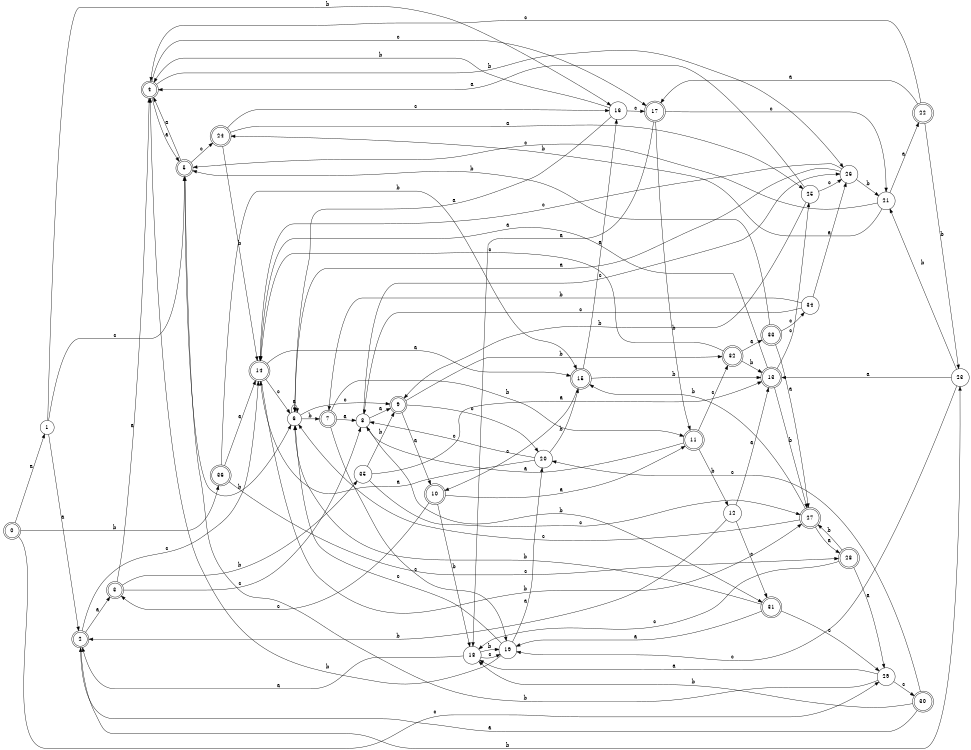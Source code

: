digraph n30_1 {
__start0 [label="" shape="none"];

rankdir=LR;
size="8,5";

s0 [style="rounded,filled", color="black", fillcolor="white" shape="doublecircle", label="0"];
s1 [style="filled", color="black", fillcolor="white" shape="circle", label="1"];
s2 [style="rounded,filled", color="black", fillcolor="white" shape="doublecircle", label="2"];
s3 [style="rounded,filled", color="black", fillcolor="white" shape="doublecircle", label="3"];
s4 [style="rounded,filled", color="black", fillcolor="white" shape="doublecircle", label="4"];
s5 [style="rounded,filled", color="black", fillcolor="white" shape="doublecircle", label="5"];
s6 [style="filled", color="black", fillcolor="white" shape="circle", label="6"];
s7 [style="rounded,filled", color="black", fillcolor="white" shape="doublecircle", label="7"];
s8 [style="filled", color="black", fillcolor="white" shape="circle", label="8"];
s9 [style="rounded,filled", color="black", fillcolor="white" shape="doublecircle", label="9"];
s10 [style="rounded,filled", color="black", fillcolor="white" shape="doublecircle", label="10"];
s11 [style="rounded,filled", color="black", fillcolor="white" shape="doublecircle", label="11"];
s12 [style="filled", color="black", fillcolor="white" shape="circle", label="12"];
s13 [style="rounded,filled", color="black", fillcolor="white" shape="doublecircle", label="13"];
s14 [style="rounded,filled", color="black", fillcolor="white" shape="doublecircle", label="14"];
s15 [style="rounded,filled", color="black", fillcolor="white" shape="doublecircle", label="15"];
s16 [style="filled", color="black", fillcolor="white" shape="circle", label="16"];
s17 [style="rounded,filled", color="black", fillcolor="white" shape="doublecircle", label="17"];
s18 [style="filled", color="black", fillcolor="white" shape="circle", label="18"];
s19 [style="filled", color="black", fillcolor="white" shape="circle", label="19"];
s20 [style="filled", color="black", fillcolor="white" shape="circle", label="20"];
s21 [style="filled", color="black", fillcolor="white" shape="circle", label="21"];
s22 [style="rounded,filled", color="black", fillcolor="white" shape="doublecircle", label="22"];
s23 [style="filled", color="black", fillcolor="white" shape="circle", label="23"];
s24 [style="rounded,filled", color="black", fillcolor="white" shape="doublecircle", label="24"];
s25 [style="filled", color="black", fillcolor="white" shape="circle", label="25"];
s26 [style="filled", color="black", fillcolor="white" shape="circle", label="26"];
s27 [style="rounded,filled", color="black", fillcolor="white" shape="doublecircle", label="27"];
s28 [style="rounded,filled", color="black", fillcolor="white" shape="doublecircle", label="28"];
s29 [style="filled", color="black", fillcolor="white" shape="circle", label="29"];
s30 [style="rounded,filled", color="black", fillcolor="white" shape="doublecircle", label="30"];
s31 [style="rounded,filled", color="black", fillcolor="white" shape="doublecircle", label="31"];
s32 [style="rounded,filled", color="black", fillcolor="white" shape="doublecircle", label="32"];
s33 [style="rounded,filled", color="black", fillcolor="white" shape="doublecircle", label="33"];
s34 [style="filled", color="black", fillcolor="white" shape="circle", label="34"];
s35 [style="filled", color="black", fillcolor="white" shape="circle", label="35"];
s36 [style="rounded,filled", color="black", fillcolor="white" shape="doublecircle", label="36"];
s0 -> s1 [label="a"];
s0 -> s36 [label="b"];
s0 -> s29 [label="c"];
s1 -> s2 [label="a"];
s1 -> s16 [label="b"];
s1 -> s5 [label="c"];
s2 -> s3 [label="a"];
s2 -> s23 [label="b"];
s2 -> s14 [label="c"];
s3 -> s4 [label="a"];
s3 -> s35 [label="b"];
s3 -> s8 [label="c"];
s4 -> s5 [label="a"];
s4 -> s26 [label="b"];
s4 -> s17 [label="c"];
s5 -> s4 [label="a"];
s5 -> s6 [label="b"];
s5 -> s24 [label="c"];
s6 -> s6 [label="a"];
s6 -> s7 [label="b"];
s6 -> s9 [label="c"];
s7 -> s8 [label="a"];
s7 -> s11 [label="b"];
s7 -> s19 [label="c"];
s8 -> s9 [label="a"];
s8 -> s31 [label="b"];
s8 -> s26 [label="c"];
s9 -> s10 [label="a"];
s9 -> s32 [label="b"];
s9 -> s20 [label="c"];
s10 -> s11 [label="a"];
s10 -> s18 [label="b"];
s10 -> s3 [label="c"];
s11 -> s8 [label="a"];
s11 -> s12 [label="b"];
s11 -> s32 [label="c"];
s12 -> s13 [label="a"];
s12 -> s2 [label="b"];
s12 -> s31 [label="c"];
s13 -> s14 [label="a"];
s13 -> s27 [label="b"];
s13 -> s25 [label="c"];
s14 -> s15 [label="a"];
s14 -> s27 [label="b"];
s14 -> s6 [label="c"];
s15 -> s16 [label="a"];
s15 -> s13 [label="b"];
s15 -> s10 [label="c"];
s16 -> s6 [label="a"];
s16 -> s4 [label="b"];
s16 -> s17 [label="c"];
s17 -> s18 [label="a"];
s17 -> s11 [label="b"];
s17 -> s21 [label="c"];
s18 -> s2 [label="a"];
s18 -> s19 [label="b"];
s18 -> s19 [label="c"];
s19 -> s20 [label="a"];
s19 -> s4 [label="b"];
s19 -> s6 [label="c"];
s20 -> s14 [label="a"];
s20 -> s15 [label="b"];
s20 -> s8 [label="c"];
s21 -> s22 [label="a"];
s21 -> s24 [label="b"];
s21 -> s5 [label="c"];
s22 -> s17 [label="a"];
s22 -> s23 [label="b"];
s22 -> s4 [label="c"];
s23 -> s13 [label="a"];
s23 -> s21 [label="b"];
s23 -> s19 [label="c"];
s24 -> s25 [label="a"];
s24 -> s14 [label="b"];
s24 -> s16 [label="c"];
s25 -> s4 [label="a"];
s25 -> s9 [label="b"];
s25 -> s26 [label="c"];
s26 -> s6 [label="a"];
s26 -> s21 [label="b"];
s26 -> s14 [label="c"];
s27 -> s28 [label="a"];
s27 -> s15 [label="b"];
s27 -> s6 [label="c"];
s28 -> s29 [label="a"];
s28 -> s27 [label="b"];
s28 -> s18 [label="c"];
s29 -> s18 [label="a"];
s29 -> s5 [label="b"];
s29 -> s30 [label="c"];
s30 -> s2 [label="a"];
s30 -> s18 [label="b"];
s30 -> s20 [label="c"];
s31 -> s19 [label="a"];
s31 -> s6 [label="b"];
s31 -> s29 [label="c"];
s32 -> s33 [label="a"];
s32 -> s13 [label="b"];
s32 -> s14 [label="c"];
s33 -> s27 [label="a"];
s33 -> s5 [label="b"];
s33 -> s34 [label="c"];
s34 -> s26 [label="a"];
s34 -> s7 [label="b"];
s34 -> s8 [label="c"];
s35 -> s13 [label="a"];
s35 -> s9 [label="b"];
s35 -> s27 [label="c"];
s36 -> s14 [label="a"];
s36 -> s15 [label="b"];
s36 -> s28 [label="c"];

}